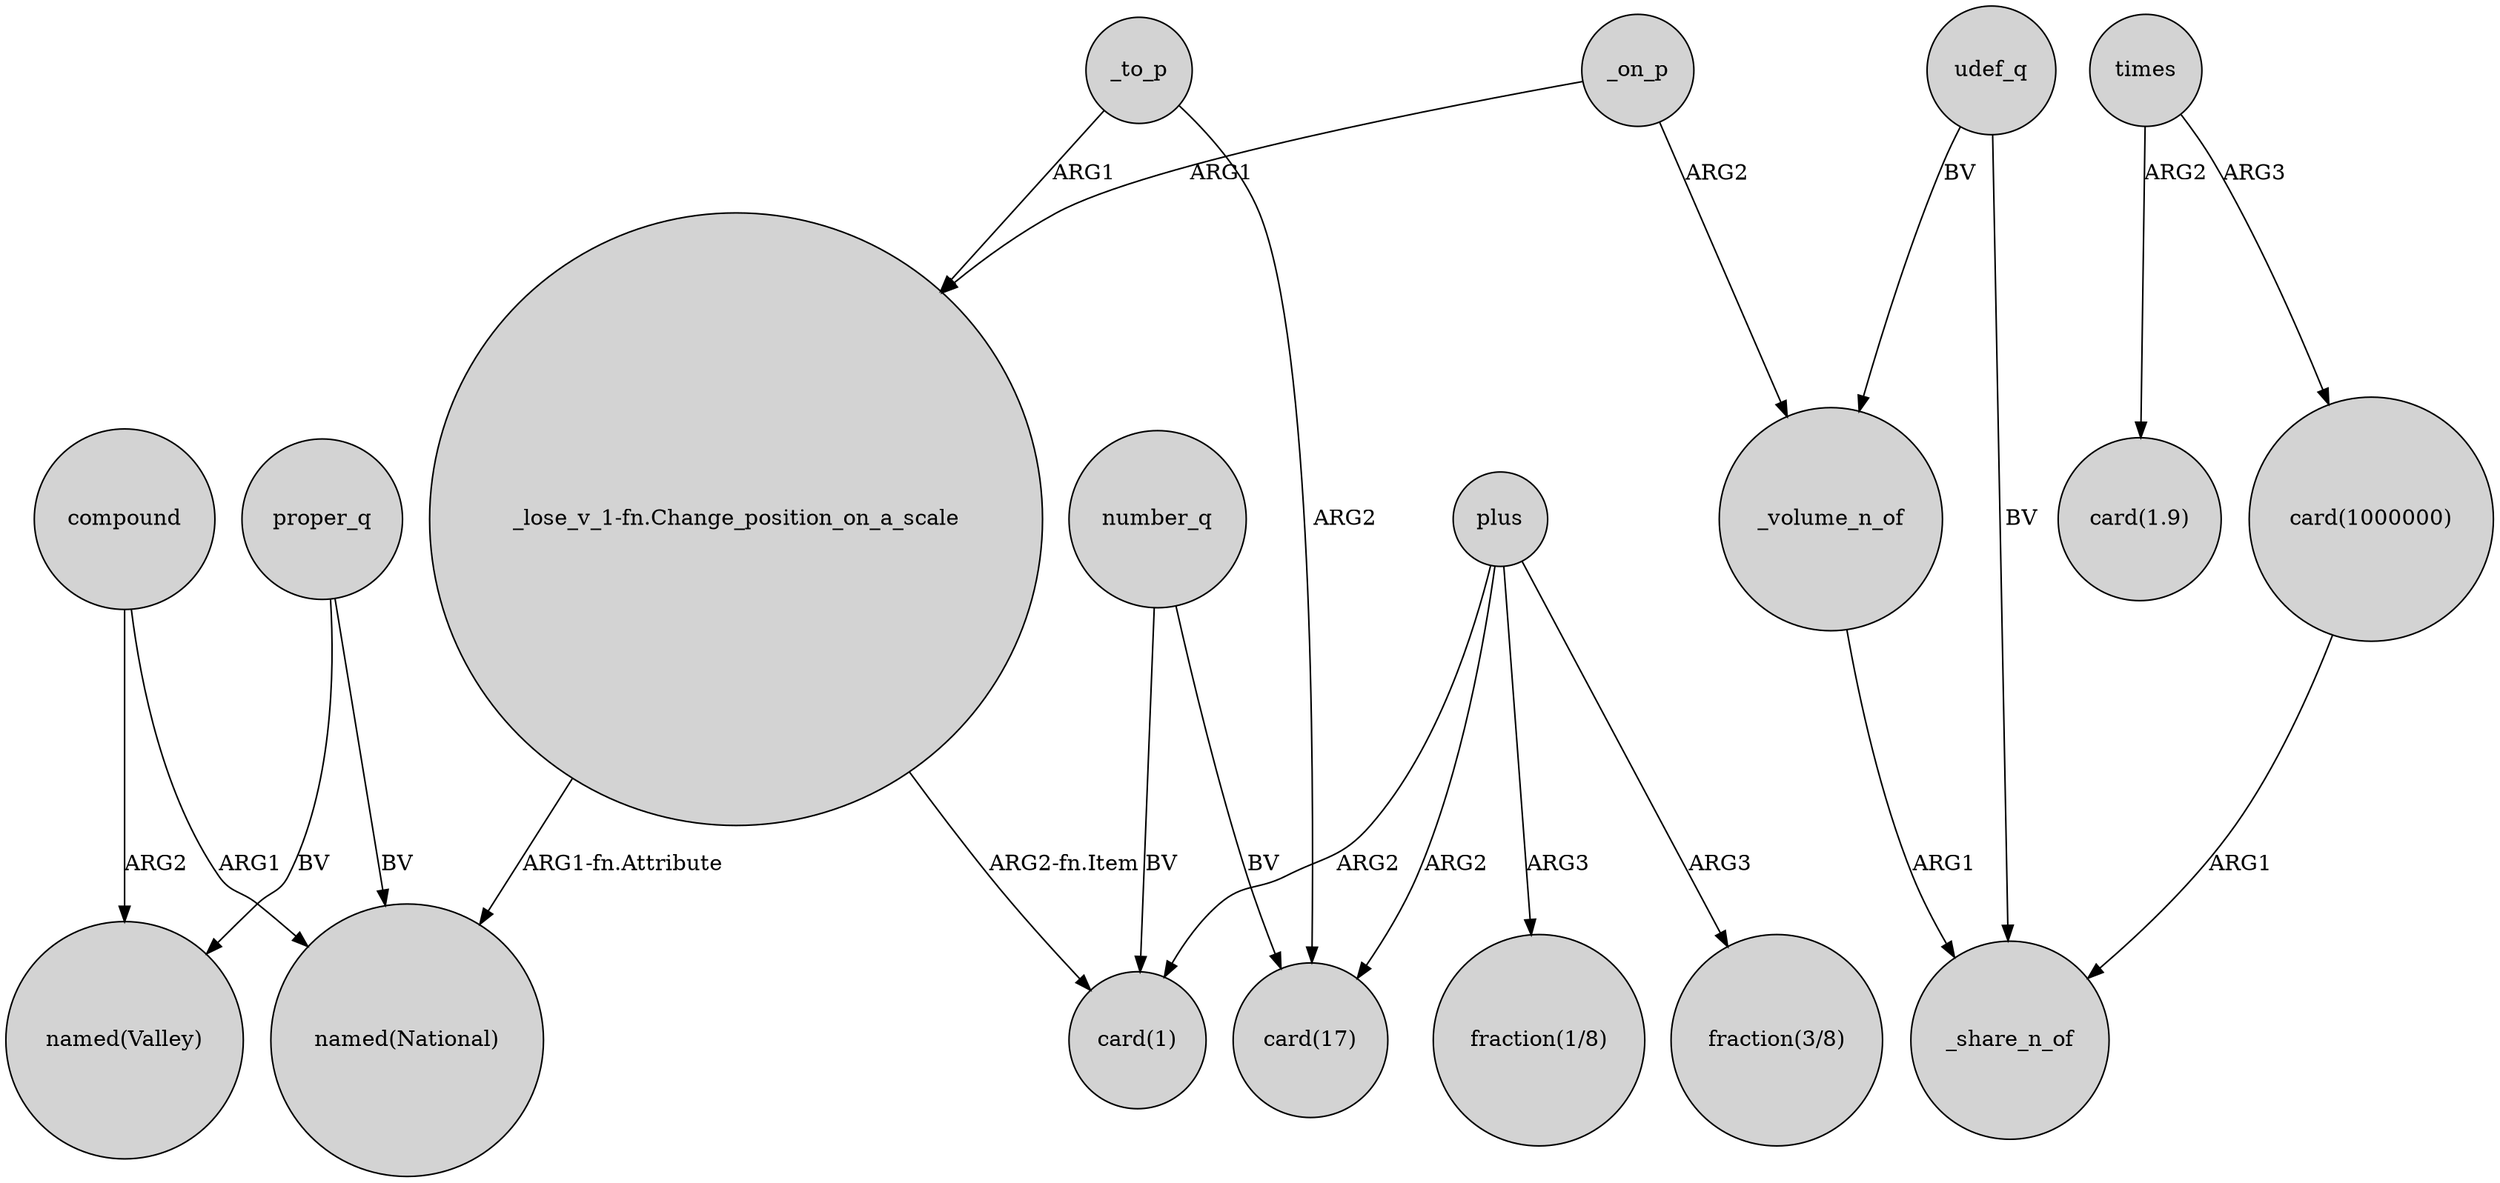 digraph {
	node [shape=circle style=filled]
	proper_q -> "named(Valley)" [label=BV]
	compound -> "named(Valley)" [label=ARG2]
	number_q -> "card(1)" [label=BV]
	plus -> "fraction(1/8)" [label=ARG3]
	times -> "card(1000000)" [label=ARG3]
	number_q -> "card(17)" [label=BV]
	udef_q -> _volume_n_of [label=BV]
	plus -> "card(1)" [label=ARG2]
	compound -> "named(National)" [label=ARG1]
	plus -> "card(17)" [label=ARG2]
	udef_q -> _share_n_of [label=BV]
	times -> "card(1.9)" [label=ARG2]
	plus -> "fraction(3/8)" [label=ARG3]
	_to_p -> "card(17)" [label=ARG2]
	"card(1000000)" -> _share_n_of [label=ARG1]
	_volume_n_of -> _share_n_of [label=ARG1]
	_on_p -> _volume_n_of [label=ARG2]
	_to_p -> "_lose_v_1-fn.Change_position_on_a_scale" [label=ARG1]
	_on_p -> "_lose_v_1-fn.Change_position_on_a_scale" [label=ARG1]
	proper_q -> "named(National)" [label=BV]
	"_lose_v_1-fn.Change_position_on_a_scale" -> "named(National)" [label="ARG1-fn.Attribute"]
	"_lose_v_1-fn.Change_position_on_a_scale" -> "card(1)" [label="ARG2-fn.Item"]
}
